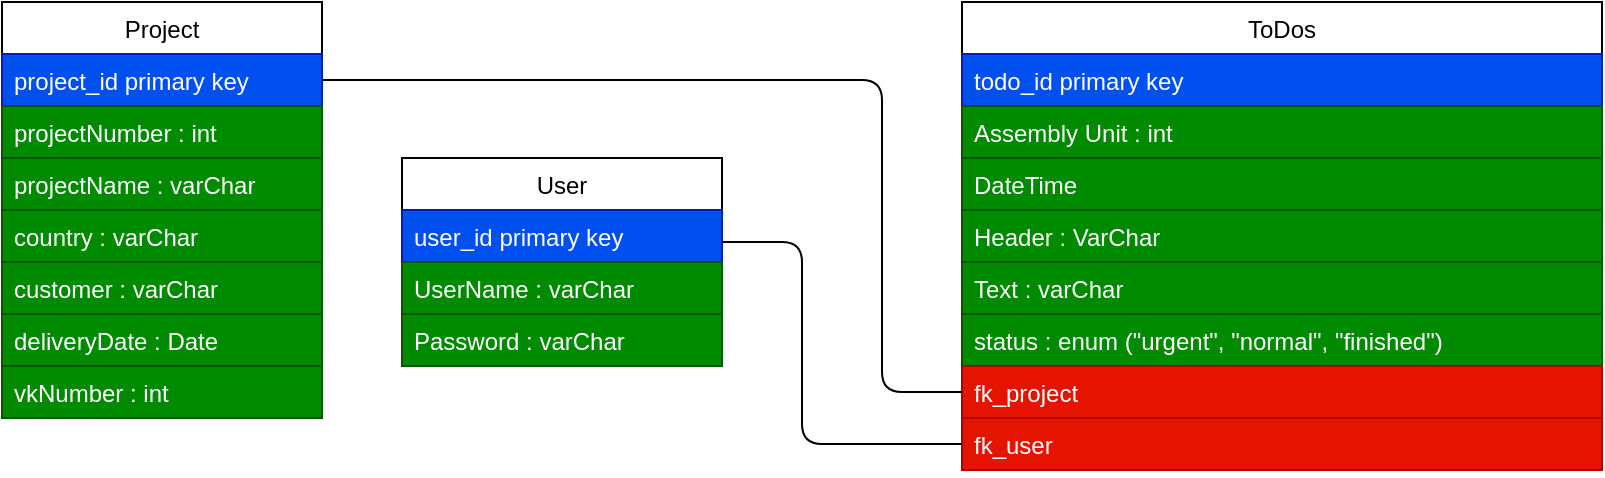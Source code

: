 <mxfile version="14.1.8" type="github">
  <diagram id="TZonquMLGHPPxPCdm5e1" name="Page-1">
    <mxGraphModel dx="1230" dy="748" grid="1" gridSize="10" guides="1" tooltips="1" connect="1" arrows="1" fold="1" page="1" pageScale="1" pageWidth="1169" pageHeight="827" math="0" shadow="0">
      <root>
        <mxCell id="0" />
        <mxCell id="1" parent="0" />
        <mxCell id="djI2mRPR-l2IgvQokETF-38" value="User" style="swimlane;fontStyle=0;childLayout=stackLayout;horizontal=1;startSize=26;horizontalStack=0;resizeParent=1;resizeParentMax=0;resizeLast=0;collapsible=1;marginBottom=0;" vertex="1" parent="1">
          <mxGeometry x="400" y="158" width="160" height="104" as="geometry" />
        </mxCell>
        <mxCell id="djI2mRPR-l2IgvQokETF-39" value="user_id primary key" style="text;strokeColor=#001DBC;fillColor=#0050ef;align=left;verticalAlign=top;spacingLeft=4;spacingRight=4;overflow=hidden;rotatable=0;points=[[0,0.5],[1,0.5]];portConstraint=eastwest;fontColor=#ffffff;" vertex="1" parent="djI2mRPR-l2IgvQokETF-38">
          <mxGeometry y="26" width="160" height="26" as="geometry" />
        </mxCell>
        <mxCell id="djI2mRPR-l2IgvQokETF-40" value="UserName : varChar" style="text;align=left;verticalAlign=top;spacingLeft=4;spacingRight=4;overflow=hidden;rotatable=0;points=[[0,0.5],[1,0.5]];portConstraint=eastwest;fillColor=#008a00;strokeColor=#005700;fontColor=#ffffff;" vertex="1" parent="djI2mRPR-l2IgvQokETF-38">
          <mxGeometry y="52" width="160" height="26" as="geometry" />
        </mxCell>
        <mxCell id="djI2mRPR-l2IgvQokETF-41" value="Password : varChar" style="text;strokeColor=#005700;fillColor=#008a00;align=left;verticalAlign=top;spacingLeft=4;spacingRight=4;overflow=hidden;rotatable=0;points=[[0,0.5],[1,0.5]];portConstraint=eastwest;fontColor=#ffffff;" vertex="1" parent="djI2mRPR-l2IgvQokETF-38">
          <mxGeometry y="78" width="160" height="26" as="geometry" />
        </mxCell>
        <mxCell id="djI2mRPR-l2IgvQokETF-42" value="ToDos" style="swimlane;fontStyle=0;childLayout=stackLayout;horizontal=1;startSize=26;horizontalStack=0;resizeParent=1;resizeParentMax=0;resizeLast=0;collapsible=1;marginBottom=0;" vertex="1" parent="1">
          <mxGeometry x="680" y="80" width="320" height="234" as="geometry" />
        </mxCell>
        <mxCell id="djI2mRPR-l2IgvQokETF-43" value="todo_id primary key" style="text;strokeColor=#001DBC;fillColor=#0050ef;align=left;verticalAlign=top;spacingLeft=4;spacingRight=4;overflow=hidden;rotatable=0;points=[[0,0.5],[1,0.5]];portConstraint=eastwest;fontColor=#ffffff;" vertex="1" parent="djI2mRPR-l2IgvQokETF-42">
          <mxGeometry y="26" width="320" height="26" as="geometry" />
        </mxCell>
        <mxCell id="djI2mRPR-l2IgvQokETF-44" value="Assembly Unit : int" style="text;align=left;verticalAlign=top;spacingLeft=4;spacingRight=4;overflow=hidden;rotatable=0;points=[[0,0.5],[1,0.5]];portConstraint=eastwest;fillColor=#008a00;strokeColor=#005700;fontColor=#ffffff;" vertex="1" parent="djI2mRPR-l2IgvQokETF-42">
          <mxGeometry y="52" width="320" height="26" as="geometry" />
        </mxCell>
        <mxCell id="djI2mRPR-l2IgvQokETF-45" value="DateTime" style="text;strokeColor=#005700;fillColor=#008a00;align=left;verticalAlign=top;spacingLeft=4;spacingRight=4;overflow=hidden;rotatable=0;points=[[0,0.5],[1,0.5]];portConstraint=eastwest;fontColor=#ffffff;" vertex="1" parent="djI2mRPR-l2IgvQokETF-42">
          <mxGeometry y="78" width="320" height="26" as="geometry" />
        </mxCell>
        <mxCell id="djI2mRPR-l2IgvQokETF-47" value="Header : VarChar" style="text;strokeColor=#005700;fillColor=#008a00;align=left;verticalAlign=top;spacingLeft=4;spacingRight=4;overflow=hidden;rotatable=0;points=[[0,0.5],[1,0.5]];portConstraint=eastwest;fontColor=#ffffff;" vertex="1" parent="djI2mRPR-l2IgvQokETF-42">
          <mxGeometry y="104" width="320" height="26" as="geometry" />
        </mxCell>
        <mxCell id="djI2mRPR-l2IgvQokETF-50" value="Text : varChar" style="text;strokeColor=#005700;fillColor=#008a00;align=left;verticalAlign=top;spacingLeft=4;spacingRight=4;overflow=hidden;rotatable=0;points=[[0,0.5],[1,0.5]];portConstraint=eastwest;fontColor=#ffffff;" vertex="1" parent="djI2mRPR-l2IgvQokETF-42">
          <mxGeometry y="130" width="320" height="26" as="geometry" />
        </mxCell>
        <mxCell id="djI2mRPR-l2IgvQokETF-48" value="status : enum (&quot;urgent&quot;, &quot;normal&quot;, &quot;finished&quot;)" style="text;strokeColor=#005700;fillColor=#008a00;align=left;verticalAlign=top;spacingLeft=4;spacingRight=4;overflow=hidden;rotatable=0;points=[[0,0.5],[1,0.5]];portConstraint=eastwest;fontColor=#ffffff;" vertex="1" parent="djI2mRPR-l2IgvQokETF-42">
          <mxGeometry y="156" width="320" height="26" as="geometry" />
        </mxCell>
        <mxCell id="djI2mRPR-l2IgvQokETF-46" value="fk_project" style="text;strokeColor=#B20000;fillColor=#e51400;align=left;verticalAlign=top;spacingLeft=4;spacingRight=4;overflow=hidden;rotatable=0;points=[[0,0.5],[1,0.5]];portConstraint=eastwest;fontColor=#ffffff;" vertex="1" parent="djI2mRPR-l2IgvQokETF-42">
          <mxGeometry y="182" width="320" height="26" as="geometry" />
        </mxCell>
        <mxCell id="djI2mRPR-l2IgvQokETF-49" value="fk_user" style="text;strokeColor=#B20000;fillColor=#e51400;align=left;verticalAlign=top;spacingLeft=4;spacingRight=4;overflow=hidden;rotatable=0;points=[[0,0.5],[1,0.5]];portConstraint=eastwest;fontColor=#ffffff;" vertex="1" parent="djI2mRPR-l2IgvQokETF-42">
          <mxGeometry y="208" width="320" height="26" as="geometry" />
        </mxCell>
        <mxCell id="djI2mRPR-l2IgvQokETF-58" value="Project" style="swimlane;fontStyle=0;childLayout=stackLayout;horizontal=1;startSize=26;horizontalStack=0;resizeParent=1;resizeParentMax=0;resizeLast=0;collapsible=1;marginBottom=0;" vertex="1" parent="1">
          <mxGeometry x="200" y="80" width="160" height="208" as="geometry" />
        </mxCell>
        <mxCell id="djI2mRPR-l2IgvQokETF-59" value="project_id primary key" style="text;strokeColor=#001DBC;fillColor=#0050ef;align=left;verticalAlign=top;spacingLeft=4;spacingRight=4;overflow=hidden;rotatable=0;points=[[0,0.5],[1,0.5]];portConstraint=eastwest;fontColor=#ffffff;" vertex="1" parent="djI2mRPR-l2IgvQokETF-58">
          <mxGeometry y="26" width="160" height="26" as="geometry" />
        </mxCell>
        <mxCell id="djI2mRPR-l2IgvQokETF-60" value="projectNumber : int" style="text;align=left;verticalAlign=top;spacingLeft=4;spacingRight=4;overflow=hidden;rotatable=0;points=[[0,0.5],[1,0.5]];portConstraint=eastwest;fillColor=#008a00;strokeColor=#005700;fontColor=#ffffff;" vertex="1" parent="djI2mRPR-l2IgvQokETF-58">
          <mxGeometry y="52" width="160" height="26" as="geometry" />
        </mxCell>
        <mxCell id="djI2mRPR-l2IgvQokETF-61" value="projectName : varChar" style="text;strokeColor=#005700;fillColor=#008a00;align=left;verticalAlign=top;spacingLeft=4;spacingRight=4;overflow=hidden;rotatable=0;points=[[0,0.5],[1,0.5]];portConstraint=eastwest;fontColor=#ffffff;" vertex="1" parent="djI2mRPR-l2IgvQokETF-58">
          <mxGeometry y="78" width="160" height="26" as="geometry" />
        </mxCell>
        <mxCell id="djI2mRPR-l2IgvQokETF-62" value="country : varChar" style="text;strokeColor=#005700;fillColor=#008a00;align=left;verticalAlign=top;spacingLeft=4;spacingRight=4;overflow=hidden;rotatable=0;points=[[0,0.5],[1,0.5]];portConstraint=eastwest;fontColor=#ffffff;" vertex="1" parent="djI2mRPR-l2IgvQokETF-58">
          <mxGeometry y="104" width="160" height="26" as="geometry" />
        </mxCell>
        <mxCell id="djI2mRPR-l2IgvQokETF-63" value="customer : varChar" style="text;strokeColor=#005700;fillColor=#008a00;align=left;verticalAlign=top;spacingLeft=4;spacingRight=4;overflow=hidden;rotatable=0;points=[[0,0.5],[1,0.5]];portConstraint=eastwest;fontColor=#ffffff;" vertex="1" parent="djI2mRPR-l2IgvQokETF-58">
          <mxGeometry y="130" width="160" height="26" as="geometry" />
        </mxCell>
        <mxCell id="djI2mRPR-l2IgvQokETF-64" value="deliveryDate : Date" style="text;strokeColor=#005700;fillColor=#008a00;align=left;verticalAlign=top;spacingLeft=4;spacingRight=4;overflow=hidden;rotatable=0;points=[[0,0.5],[1,0.5]];portConstraint=eastwest;fontColor=#ffffff;" vertex="1" parent="djI2mRPR-l2IgvQokETF-58">
          <mxGeometry y="156" width="160" height="26" as="geometry" />
        </mxCell>
        <mxCell id="djI2mRPR-l2IgvQokETF-67" value="vkNumber : int" style="text;align=left;verticalAlign=top;spacingLeft=4;spacingRight=4;overflow=hidden;rotatable=0;points=[[0,0.5],[1,0.5]];portConstraint=eastwest;fillColor=#008a00;strokeColor=#005700;fontColor=#ffffff;" vertex="1" parent="djI2mRPR-l2IgvQokETF-58">
          <mxGeometry y="182" width="160" height="26" as="geometry" />
        </mxCell>
        <mxCell id="djI2mRPR-l2IgvQokETF-65" value="" style="endArrow=none;html=1;entryX=0;entryY=0.5;entryDx=0;entryDy=0;exitX=1;exitY=0.5;exitDx=0;exitDy=0;" edge="1" parent="1" source="djI2mRPR-l2IgvQokETF-59" target="djI2mRPR-l2IgvQokETF-46">
          <mxGeometry width="50" height="50" relative="1" as="geometry">
            <mxPoint x="400" y="119" as="sourcePoint" />
            <mxPoint x="560" y="100" as="targetPoint" />
            <Array as="points">
              <mxPoint x="640" y="119" />
              <mxPoint x="640" y="275" />
            </Array>
          </mxGeometry>
        </mxCell>
        <mxCell id="djI2mRPR-l2IgvQokETF-66" value="" style="endArrow=none;html=1;entryX=0;entryY=0.5;entryDx=0;entryDy=0;" edge="1" parent="1" target="djI2mRPR-l2IgvQokETF-49">
          <mxGeometry width="50" height="50" relative="1" as="geometry">
            <mxPoint x="560" y="200" as="sourcePoint" />
            <mxPoint x="620" y="350" as="targetPoint" />
            <Array as="points">
              <mxPoint x="600" y="200" />
              <mxPoint x="600" y="301" />
            </Array>
          </mxGeometry>
        </mxCell>
      </root>
    </mxGraphModel>
  </diagram>
</mxfile>

